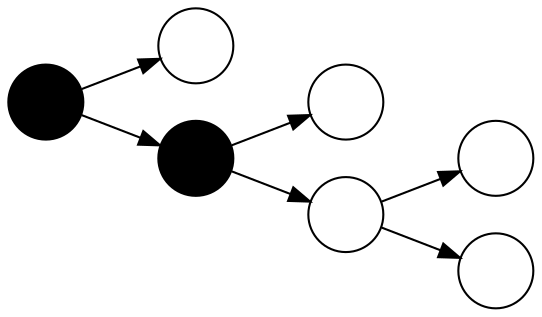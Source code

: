 strict digraph PredecessorIntersection
{
	graph [rankdir="LR"];

	0 [label="",shape="circle"];
	1 [label="",shape="circle"];
	2 [label="",shape="circle"];
	3 [label="",shape="circle"];
	4 [label="",shape="circle"];
	5 [label="",shape="circle"];
	6 [label="",shape="circle"];

	0 -> 1;
	0 -> 2;
	2 -> 3;
	2 -> 4;
	4 -> 5;
	4 -> 6;

	0 [style="filled",fillcolor="black"];
	2 [style="filled",fillcolor="black"];
}